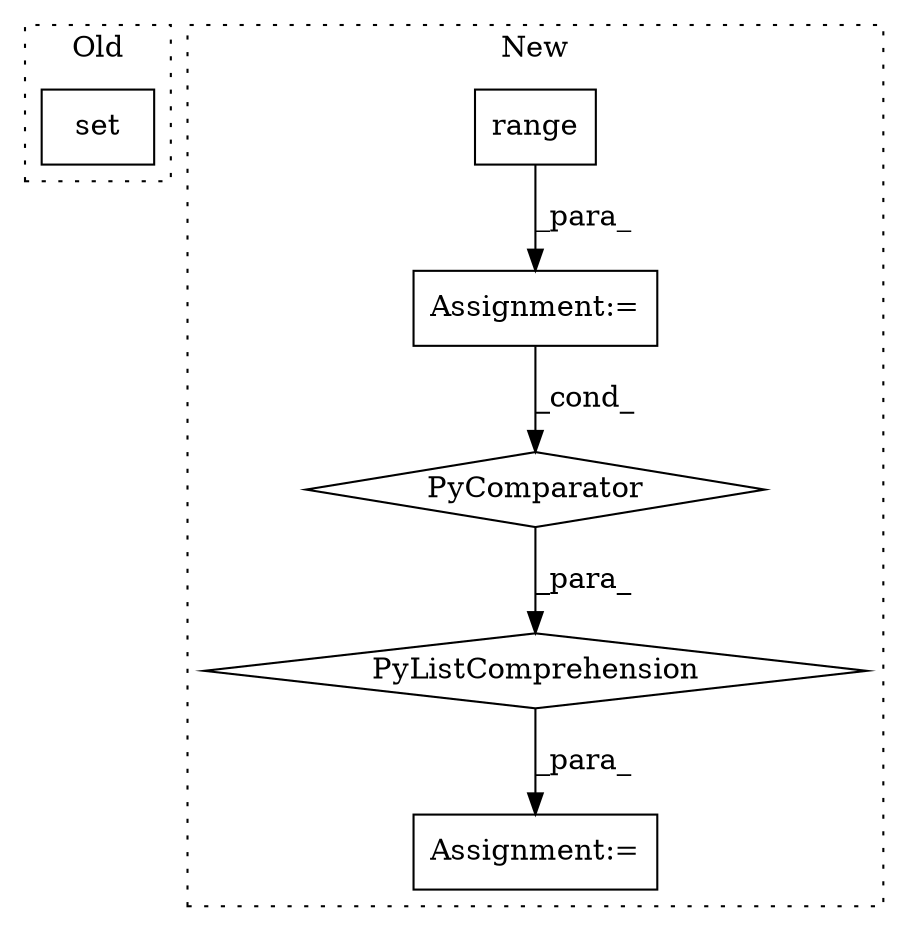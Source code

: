 digraph G {
subgraph cluster0 {
1 [label="set" a="32" s="20519,20524" l="4,1" shape="box"];
label = "Old";
style="dotted";
}
subgraph cluster1 {
2 [label="range" a="32" s="23675,23699" l="6,1" shape="box"];
3 [label="Assignment:=" a="7" s="23565" l="12" shape="box"];
4 [label="Assignment:=" a="7" s="23668" l="41" shape="box"];
5 [label="PyListComprehension" a="109" s="23577" l="140" shape="diamond"];
6 [label="PyComparator" a="113" s="23668" l="41" shape="diamond"];
label = "New";
style="dotted";
}
2 -> 4 [label="_para_"];
4 -> 6 [label="_cond_"];
5 -> 3 [label="_para_"];
6 -> 5 [label="_para_"];
}
